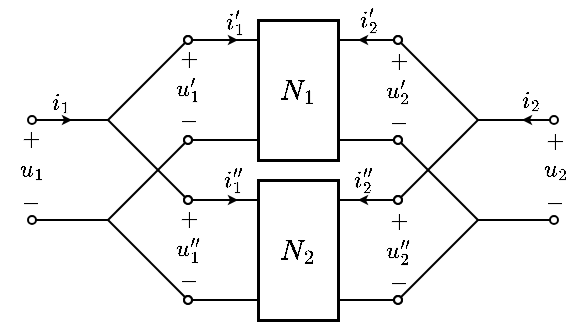 <mxfile version="17.2.1" type="device"><diagram id="5rbgzLOTwC2UY9oqK9Cq" name="第 1 页"><mxGraphModel dx="148" dy="288" grid="1" gridSize="5" guides="1" tooltips="1" connect="1" arrows="1" fold="1" page="1" pageScale="1" pageWidth="827" pageHeight="1169" math="1" shadow="0"><root><mxCell id="0"/><mxCell id="1" parent="0"/><mxCell id="ClMfeebkYCAQajB1Zd_--21" value="$$+$$" style="text;html=1;resizable=1;autosize=1;align=center;verticalAlign=middle;points=[];fillColor=none;strokeColor=none;rounded=0;movable=1;rotatable=1;deletable=1;editable=1;connectable=0;fontSize=10;" vertex="1" parent="1"><mxGeometry x="342" y="369" width="15" height="12" as="geometry"/></mxCell><mxCell id="ClMfeebkYCAQajB1Zd_--22" value="$$-$$" style="text;resizable=1;autosize=1;align=center;verticalAlign=middle;points=[];fillColor=none;strokeColor=none;rounded=0;html=1;imageAspect=1;noLabel=0;recursiveResize=1;expand=1;editable=1;movable=1;rotatable=1;deletable=1;connectable=0;comic=0;fontSize=10;" vertex="1" parent="1"><mxGeometry x="342" y="401" width="15" height="9" as="geometry"/></mxCell><mxCell id="ClMfeebkYCAQajB1Zd_--4" value="$$+$$" style="text;html=1;resizable=1;autosize=1;align=center;verticalAlign=middle;points=[];fillColor=none;strokeColor=none;rounded=0;movable=1;rotatable=1;deletable=1;editable=1;connectable=0;fontSize=10;" vertex="1" parent="1"><mxGeometry x="158.0" y="328" width="15" height="12" as="geometry"/></mxCell><mxCell id="_tpZHG4uNnz5ES9-Bjnb-25" value="\(u_2'\)" style="text;html=1;resizable=1;autosize=1;align=center;verticalAlign=middle;points=[];fillColor=none;strokeColor=none;rounded=0;comic=0;movable=1;rotatable=1;deletable=1;editable=1;connectable=0;fontSize=10;" parent="1" vertex="1"><mxGeometry x="340" y="301" width="20" height="20" as="geometry"/></mxCell><mxCell id="vnZBPzhVjVgXWo8NbZRj-27" value="" style="endArrow=oval;html=1;rounded=0;fontSize=10;startSize=4;endSize=4;endFill=0;" parent="1" edge="1"><mxGeometry width="50" height="50" relative="1" as="geometry"><mxPoint x="280" y="285" as="sourcePoint"/><mxPoint x="245" y="285" as="targetPoint"/></mxGeometry></mxCell><mxCell id="vnZBPzhVjVgXWo8NbZRj-30" value="" style="endArrow=classic;html=1;rounded=0;fontSize=10;endSize=2;" parent="1" edge="1"><mxGeometry width="50" height="50" relative="1" as="geometry"><mxPoint x="260" y="285" as="sourcePoint"/><mxPoint x="270" y="285" as="targetPoint"/></mxGeometry></mxCell><mxCell id="vnZBPzhVjVgXWo8NbZRj-31" value="$$i_1'$$" style="text;html=1;resizable=1;autosize=1;align=center;verticalAlign=middle;points=[];fillColor=none;strokeColor=none;rounded=0;fontSize=10;movable=1;rotatable=1;deletable=1;editable=1;connectable=0;" parent="1" vertex="1"><mxGeometry x="260" y="266" width="15" height="20" as="geometry"/></mxCell><mxCell id="vnZBPzhVjVgXWo8NbZRj-33" value="" style="endArrow=oval;html=1;rounded=0;fontSize=10;startSize=4;endSize=4;endFill=0;" parent="1" edge="1"><mxGeometry width="50" height="50" relative="1" as="geometry"><mxPoint x="290" y="335" as="sourcePoint"/><mxPoint x="245" y="335" as="targetPoint"/></mxGeometry></mxCell><mxCell id="vnZBPzhVjVgXWo8NbZRj-39" value="$$+$$" style="text;html=1;resizable=1;autosize=1;align=center;verticalAlign=middle;points=[];fillColor=none;strokeColor=none;rounded=0;movable=1;rotatable=1;deletable=1;editable=1;connectable=0;fontSize=10;" parent="1" vertex="1"><mxGeometry x="237.0" y="288" width="15" height="12" as="geometry"/></mxCell><mxCell id="vnZBPzhVjVgXWo8NbZRj-40" value="$$-$$" style="text;resizable=1;autosize=1;align=center;verticalAlign=middle;points=[];fillColor=none;strokeColor=none;rounded=0;html=1;imageAspect=1;noLabel=0;recursiveResize=1;expand=1;editable=1;movable=1;rotatable=1;deletable=1;connectable=0;comic=0;fontSize=10;" parent="1" vertex="1"><mxGeometry x="237.0" y="320" width="15" height="9" as="geometry"/></mxCell><mxCell id="vnZBPzhVjVgXWo8NbZRj-41" value="\(u_1'\)" style="text;html=1;resizable=1;autosize=1;align=center;verticalAlign=middle;points=[];fillColor=none;strokeColor=none;rounded=0;comic=0;movable=1;rotatable=1;deletable=1;editable=1;connectable=0;fontSize=10;" parent="1" vertex="1"><mxGeometry x="235" y="300" width="20" height="20" as="geometry"/></mxCell><mxCell id="bXhRz9zdWTw2_m6RRyU6-28" value="$$N_1$$" style="rounded=0;whiteSpace=wrap;html=1;strokeWidth=1.5;connectable=0;" parent="1" vertex="1"><mxGeometry x="280" y="275" width="40" height="70" as="geometry"/></mxCell><mxCell id="_tpZHG4uNnz5ES9-Bjnb-19" value="" style="endArrow=oval;html=1;rounded=0;fontSize=10;startSize=4;endSize=4;endFill=0;" parent="1" edge="1"><mxGeometry width="50" height="50" relative="1" as="geometry"><mxPoint x="321" y="285" as="sourcePoint"/><mxPoint x="350" y="285" as="targetPoint"/></mxGeometry></mxCell><mxCell id="_tpZHG4uNnz5ES9-Bjnb-20" value="" style="endArrow=classic;html=1;rounded=0;fontSize=10;endSize=2;" parent="1" edge="1"><mxGeometry width="50" height="50" relative="1" as="geometry"><mxPoint x="341" y="285" as="sourcePoint"/><mxPoint x="330" y="285" as="targetPoint"/></mxGeometry></mxCell><mxCell id="_tpZHG4uNnz5ES9-Bjnb-21" value="$$i_2'$$" style="text;html=1;resizable=1;autosize=1;align=center;verticalAlign=middle;points=[];fillColor=none;strokeColor=none;rounded=0;fontSize=10;movable=1;rotatable=1;deletable=1;editable=1;connectable=0;" parent="1" vertex="1"><mxGeometry x="327" y="265" width="15" height="20" as="geometry"/></mxCell><mxCell id="_tpZHG4uNnz5ES9-Bjnb-22" value="" style="endArrow=oval;html=1;rounded=0;fontSize=10;startSize=4;endSize=4;endFill=0;" parent="1" edge="1"><mxGeometry width="50" height="50" relative="1" as="geometry"><mxPoint x="321" y="335" as="sourcePoint"/><mxPoint x="350" y="335" as="targetPoint"/></mxGeometry></mxCell><mxCell id="_tpZHG4uNnz5ES9-Bjnb-23" value="$$+$$" style="text;html=1;resizable=1;autosize=1;align=center;verticalAlign=middle;points=[];fillColor=none;strokeColor=none;rounded=0;movable=1;rotatable=1;deletable=1;editable=1;connectable=0;fontSize=10;" parent="1" vertex="1"><mxGeometry x="342" y="289" width="15" height="12" as="geometry"/></mxCell><mxCell id="_tpZHG4uNnz5ES9-Bjnb-24" value="$$-$$" style="text;resizable=1;autosize=1;align=center;verticalAlign=middle;points=[];fillColor=none;strokeColor=none;rounded=0;html=1;imageAspect=1;noLabel=0;recursiveResize=1;expand=1;editable=1;movable=1;rotatable=1;deletable=1;connectable=0;comic=0;fontSize=10;" parent="1" vertex="1"><mxGeometry x="342" y="321" width="15" height="9" as="geometry"/></mxCell><mxCell id="_tpZHG4uNnz5ES9-Bjnb-34" value="" style="endArrow=oval;html=1;rounded=0;startSize=4;endSize=4;jumpSize=6;startArrow=none;startFill=0;endFill=0;" parent="1" edge="1"><mxGeometry width="50" height="50" relative="1" as="geometry"><mxPoint x="390" y="325" as="sourcePoint"/><mxPoint x="428" y="325" as="targetPoint"/></mxGeometry></mxCell><mxCell id="_tpZHG4uNnz5ES9-Bjnb-35" value="" style="endArrow=oval;html=1;rounded=0;startSize=4;endSize=4;jumpSize=6;endFill=0;" parent="1" edge="1"><mxGeometry width="50" height="50" relative="1" as="geometry"><mxPoint x="390" y="375" as="sourcePoint"/><mxPoint x="428" y="375" as="targetPoint"/></mxGeometry></mxCell><mxCell id="ClMfeebkYCAQajB1Zd_--1" value="" style="endArrow=oval;html=1;rounded=0;fontSize=10;startSize=4;endSize=4;endFill=0;" edge="1" parent="1"><mxGeometry width="50" height="50" relative="1" as="geometry"><mxPoint x="205" y="325" as="sourcePoint"/><mxPoint x="167" y="325" as="targetPoint"/></mxGeometry></mxCell><mxCell id="ClMfeebkYCAQajB1Zd_--2" value="" style="endArrow=classic;html=1;rounded=0;fontSize=10;endSize=2;" edge="1" parent="1"><mxGeometry width="50" height="50" relative="1" as="geometry"><mxPoint x="177" y="325" as="sourcePoint"/><mxPoint x="187" y="325" as="targetPoint"/></mxGeometry></mxCell><mxCell id="ClMfeebkYCAQajB1Zd_--3" value="$$i_1$$" style="text;html=1;resizable=1;autosize=1;align=center;verticalAlign=middle;points=[];fillColor=none;strokeColor=none;rounded=0;fontSize=10;movable=1;rotatable=1;deletable=1;editable=1;connectable=0;" vertex="1" parent="1"><mxGeometry x="171" y="306" width="20" height="20" as="geometry"/></mxCell><mxCell id="ClMfeebkYCAQajB1Zd_--5" value="" style="endArrow=classic;html=1;rounded=0;fontSize=10;endSize=2;" edge="1" parent="1"><mxGeometry width="50" height="50" relative="1" as="geometry"><mxPoint x="423.0" y="325.0" as="sourcePoint"/><mxPoint x="412" y="325.0" as="targetPoint"/></mxGeometry></mxCell><mxCell id="ClMfeebkYCAQajB1Zd_--6" value="$$i_2$$" style="text;html=1;resizable=1;autosize=1;align=center;verticalAlign=middle;points=[];fillColor=none;strokeColor=none;rounded=0;fontSize=10;movable=1;rotatable=1;deletable=1;editable=1;connectable=0;" vertex="1" parent="1"><mxGeometry x="408" y="305" width="15" height="20" as="geometry"/></mxCell><mxCell id="ClMfeebkYCAQajB1Zd_--7" value="$$+$$" style="text;html=1;resizable=1;autosize=1;align=center;verticalAlign=middle;points=[];fillColor=none;strokeColor=none;rounded=0;movable=1;rotatable=1;deletable=1;editable=1;connectable=0;fontSize=10;" vertex="1" parent="1"><mxGeometry x="420" y="329" width="15" height="12" as="geometry"/></mxCell><mxCell id="ClMfeebkYCAQajB1Zd_--8" value="\(u_2''\)" style="text;html=1;resizable=1;autosize=1;align=center;verticalAlign=middle;points=[];fillColor=none;strokeColor=none;rounded=0;comic=0;movable=1;rotatable=1;deletable=1;editable=1;connectable=0;fontSize=10;" vertex="1" parent="1"><mxGeometry x="340" y="381" width="20" height="20" as="geometry"/></mxCell><mxCell id="ClMfeebkYCAQajB1Zd_--9" value="" style="endArrow=oval;html=1;rounded=0;fontSize=10;startSize=4;endSize=4;endFill=0;" edge="1" parent="1"><mxGeometry width="50" height="50" relative="1" as="geometry"><mxPoint x="280" y="365" as="sourcePoint"/><mxPoint x="245" y="365" as="targetPoint"/></mxGeometry></mxCell><mxCell id="ClMfeebkYCAQajB1Zd_--10" value="" style="endArrow=classic;html=1;rounded=0;fontSize=10;endSize=2;" edge="1" parent="1"><mxGeometry width="50" height="50" relative="1" as="geometry"><mxPoint x="260" y="365" as="sourcePoint"/><mxPoint x="270" y="365" as="targetPoint"/></mxGeometry></mxCell><mxCell id="ClMfeebkYCAQajB1Zd_--11" value="$$i_1''$$" style="text;html=1;resizable=1;autosize=1;align=center;verticalAlign=middle;points=[];fillColor=none;strokeColor=none;rounded=0;fontSize=10;movable=1;rotatable=1;deletable=1;editable=1;connectable=0;" vertex="1" parent="1"><mxGeometry x="258" y="345" width="17" height="20" as="geometry"/></mxCell><mxCell id="ClMfeebkYCAQajB1Zd_--12" value="" style="endArrow=oval;html=1;rounded=0;fontSize=10;startSize=4;endSize=4;endFill=0;" edge="1" parent="1"><mxGeometry width="50" height="50" relative="1" as="geometry"><mxPoint x="290" y="415" as="sourcePoint"/><mxPoint x="245" y="415" as="targetPoint"/></mxGeometry></mxCell><mxCell id="ClMfeebkYCAQajB1Zd_--13" value="$$+$$" style="text;html=1;resizable=1;autosize=1;align=center;verticalAlign=middle;points=[];fillColor=none;strokeColor=none;rounded=0;movable=1;rotatable=1;deletable=1;editable=1;connectable=0;fontSize=10;" vertex="1" parent="1"><mxGeometry x="237.0" y="368" width="15" height="12" as="geometry"/></mxCell><mxCell id="ClMfeebkYCAQajB1Zd_--14" value="$$-$$" style="text;resizable=1;autosize=1;align=center;verticalAlign=middle;points=[];fillColor=none;strokeColor=none;rounded=0;html=1;imageAspect=1;noLabel=0;recursiveResize=1;expand=1;editable=1;movable=1;rotatable=1;deletable=1;connectable=0;comic=0;fontSize=10;" vertex="1" parent="1"><mxGeometry x="237.0" y="400" width="15" height="9" as="geometry"/></mxCell><mxCell id="ClMfeebkYCAQajB1Zd_--15" value="\(u_1''\)" style="text;html=1;resizable=1;autosize=1;align=center;verticalAlign=middle;points=[];fillColor=none;strokeColor=none;rounded=0;comic=0;movable=1;rotatable=1;deletable=1;editable=1;connectable=0;fontSize=10;" vertex="1" parent="1"><mxGeometry x="235" y="380" width="20" height="20" as="geometry"/></mxCell><mxCell id="ClMfeebkYCAQajB1Zd_--16" value="$$N_2$$" style="rounded=0;whiteSpace=wrap;html=1;strokeWidth=1.5;connectable=0;" vertex="1" parent="1"><mxGeometry x="280" y="355" width="40" height="70" as="geometry"/></mxCell><mxCell id="ClMfeebkYCAQajB1Zd_--17" value="" style="endArrow=oval;html=1;rounded=0;fontSize=10;startSize=4;endSize=4;endFill=0;" edge="1" parent="1"><mxGeometry width="50" height="50" relative="1" as="geometry"><mxPoint x="321" y="365" as="sourcePoint"/><mxPoint x="350" y="365" as="targetPoint"/></mxGeometry></mxCell><mxCell id="ClMfeebkYCAQajB1Zd_--18" value="" style="endArrow=classic;html=1;rounded=0;fontSize=10;endSize=2;" edge="1" parent="1"><mxGeometry width="50" height="50" relative="1" as="geometry"><mxPoint x="341" y="365" as="sourcePoint"/><mxPoint x="330" y="365" as="targetPoint"/></mxGeometry></mxCell><mxCell id="ClMfeebkYCAQajB1Zd_--19" value="$$i_2''$$" style="text;html=1;resizable=1;autosize=1;align=center;verticalAlign=middle;points=[];fillColor=none;strokeColor=none;rounded=0;fontSize=10;movable=1;rotatable=1;deletable=1;editable=1;connectable=0;" vertex="1" parent="1"><mxGeometry x="322" y="345" width="20" height="20" as="geometry"/></mxCell><mxCell id="ClMfeebkYCAQajB1Zd_--20" value="" style="endArrow=oval;html=1;rounded=0;fontSize=10;startSize=4;endSize=4;endFill=0;" edge="1" parent="1"><mxGeometry width="50" height="50" relative="1" as="geometry"><mxPoint x="321" y="415" as="sourcePoint"/><mxPoint x="350" y="415" as="targetPoint"/></mxGeometry></mxCell><mxCell id="ClMfeebkYCAQajB1Zd_--25" value="" style="endArrow=oval;html=1;rounded=0;fontSize=10;startSize=4;endSize=4;endFill=0;" edge="1" parent="1"><mxGeometry width="50" height="50" relative="1" as="geometry"><mxPoint x="205.0" y="375" as="sourcePoint"/><mxPoint x="167" y="375" as="targetPoint"/></mxGeometry></mxCell><mxCell id="ClMfeebkYCAQajB1Zd_--26" value="$$-$$" style="text;resizable=1;autosize=1;align=center;verticalAlign=middle;points=[];fillColor=none;strokeColor=none;rounded=0;html=1;imageAspect=1;noLabel=0;recursiveResize=1;expand=1;editable=1;movable=1;rotatable=1;deletable=1;connectable=0;comic=0;fontSize=10;" vertex="1" parent="1"><mxGeometry x="158.0" y="361" width="15" height="9" as="geometry"/></mxCell><mxCell id="ClMfeebkYCAQajB1Zd_--27" value="$$-$$" style="text;resizable=1;autosize=1;align=center;verticalAlign=middle;points=[];fillColor=none;strokeColor=none;rounded=0;html=1;imageAspect=1;noLabel=0;recursiveResize=1;expand=1;editable=1;movable=1;rotatable=1;deletable=1;connectable=0;comic=0;fontSize=10;" vertex="1" parent="1"><mxGeometry x="420" y="361" width="15" height="9" as="geometry"/></mxCell><mxCell id="ClMfeebkYCAQajB1Zd_--29" value="\(u_1\)" style="text;html=1;resizable=1;autosize=1;align=center;verticalAlign=middle;points=[];fillColor=none;strokeColor=none;rounded=0;comic=0;movable=1;rotatable=1;deletable=1;editable=1;connectable=0;fontSize=10;" vertex="1" parent="1"><mxGeometry x="159" y="340" width="15" height="20" as="geometry"/></mxCell><mxCell id="ClMfeebkYCAQajB1Zd_--30" value="\(u_2\)" style="text;html=1;resizable=1;autosize=1;align=center;verticalAlign=middle;points=[];fillColor=none;strokeColor=none;rounded=0;comic=0;movable=1;rotatable=1;deletable=1;editable=1;connectable=0;fontSize=10;" vertex="1" parent="1"><mxGeometry x="424" y="340" width="10" height="20" as="geometry"/></mxCell><mxCell id="ClMfeebkYCAQajB1Zd_--31" value="" style="endArrow=oval;html=1;rounded=0;endSize=4;startArrow=none;startFill=0;endFill=0;startSize=4;" edge="1" parent="1"><mxGeometry width="50" height="50" relative="1" as="geometry"><mxPoint x="205" y="325" as="sourcePoint"/><mxPoint x="245" y="285" as="targetPoint"/></mxGeometry></mxCell><mxCell id="ClMfeebkYCAQajB1Zd_--32" value="" style="endArrow=none;html=1;rounded=0;endSize=4;startArrow=oval;startFill=0;endFill=0;startSize=4;" edge="1" parent="1"><mxGeometry width="50" height="50" relative="1" as="geometry"><mxPoint x="245" y="365" as="sourcePoint"/><mxPoint x="205" y="325" as="targetPoint"/></mxGeometry></mxCell><mxCell id="ClMfeebkYCAQajB1Zd_--33" value="" style="endArrow=oval;html=1;rounded=0;endSize=4;startArrow=none;startFill=0;startSize=4;endFill=0;" edge="1" parent="1"><mxGeometry width="50" height="50" relative="1" as="geometry"><mxPoint x="205" y="375" as="sourcePoint"/><mxPoint x="245" y="335" as="targetPoint"/></mxGeometry></mxCell><mxCell id="ClMfeebkYCAQajB1Zd_--34" value="" style="endArrow=none;html=1;rounded=0;endSize=4;startArrow=oval;startFill=0;startSize=4;endFill=0;" edge="1" parent="1"><mxGeometry width="50" height="50" relative="1" as="geometry"><mxPoint x="245" y="415" as="sourcePoint"/><mxPoint x="205" y="375" as="targetPoint"/></mxGeometry></mxCell><mxCell id="ClMfeebkYCAQajB1Zd_--35" value="" style="endArrow=none;html=1;rounded=0;startSize=4;endSize=4;startArrow=oval;startFill=0;" edge="1" parent="1"><mxGeometry width="50" height="50" relative="1" as="geometry"><mxPoint x="350" y="285" as="sourcePoint"/><mxPoint x="390" y="325" as="targetPoint"/></mxGeometry></mxCell><mxCell id="ClMfeebkYCAQajB1Zd_--36" value="" style="endArrow=none;html=1;rounded=0;startSize=4;endSize=4;startArrow=oval;startFill=0;" edge="1" parent="1"><mxGeometry width="50" height="50" relative="1" as="geometry"><mxPoint x="350" y="365" as="sourcePoint"/><mxPoint x="390" y="325" as="targetPoint"/></mxGeometry></mxCell><mxCell id="ClMfeebkYCAQajB1Zd_--37" value="" style="endArrow=none;html=1;rounded=0;startSize=4;endSize=4;startArrow=oval;startFill=0;" edge="1" parent="1"><mxGeometry width="50" height="50" relative="1" as="geometry"><mxPoint x="350" y="335" as="sourcePoint"/><mxPoint x="390" y="375" as="targetPoint"/></mxGeometry></mxCell><mxCell id="ClMfeebkYCAQajB1Zd_--38" value="" style="endArrow=none;html=1;rounded=0;startSize=4;endSize=4;startArrow=oval;startFill=0;" edge="1" parent="1"><mxGeometry width="50" height="50" relative="1" as="geometry"><mxPoint x="350" y="415" as="sourcePoint"/><mxPoint x="390" y="375" as="targetPoint"/></mxGeometry></mxCell></root></mxGraphModel></diagram></mxfile>